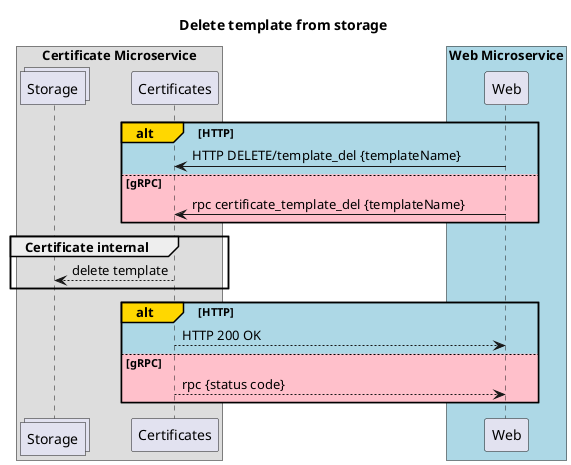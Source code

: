 @startuml
title Delete template from storage

box Certificate Microservice
collections Storage as str
participant Certificates as crt
end box 

box "Web Microservice" #LightBlue
participant Web as web
end box 

alt#Gold #LightBlue HTTP
    web -> crt: HTTP DELETE/template_del {templateName}
else #Pink gRPC
    web -> crt: rpc certificate_template_del {templateName}
end

group Certificate internal 
  str <-- crt : delete template
end

alt#Gold #LightBlue HTTP
    crt --> web: HTTP 200 OK
else #Pink gRPC
    crt --> web: rpc {status code}

end
@enduml
